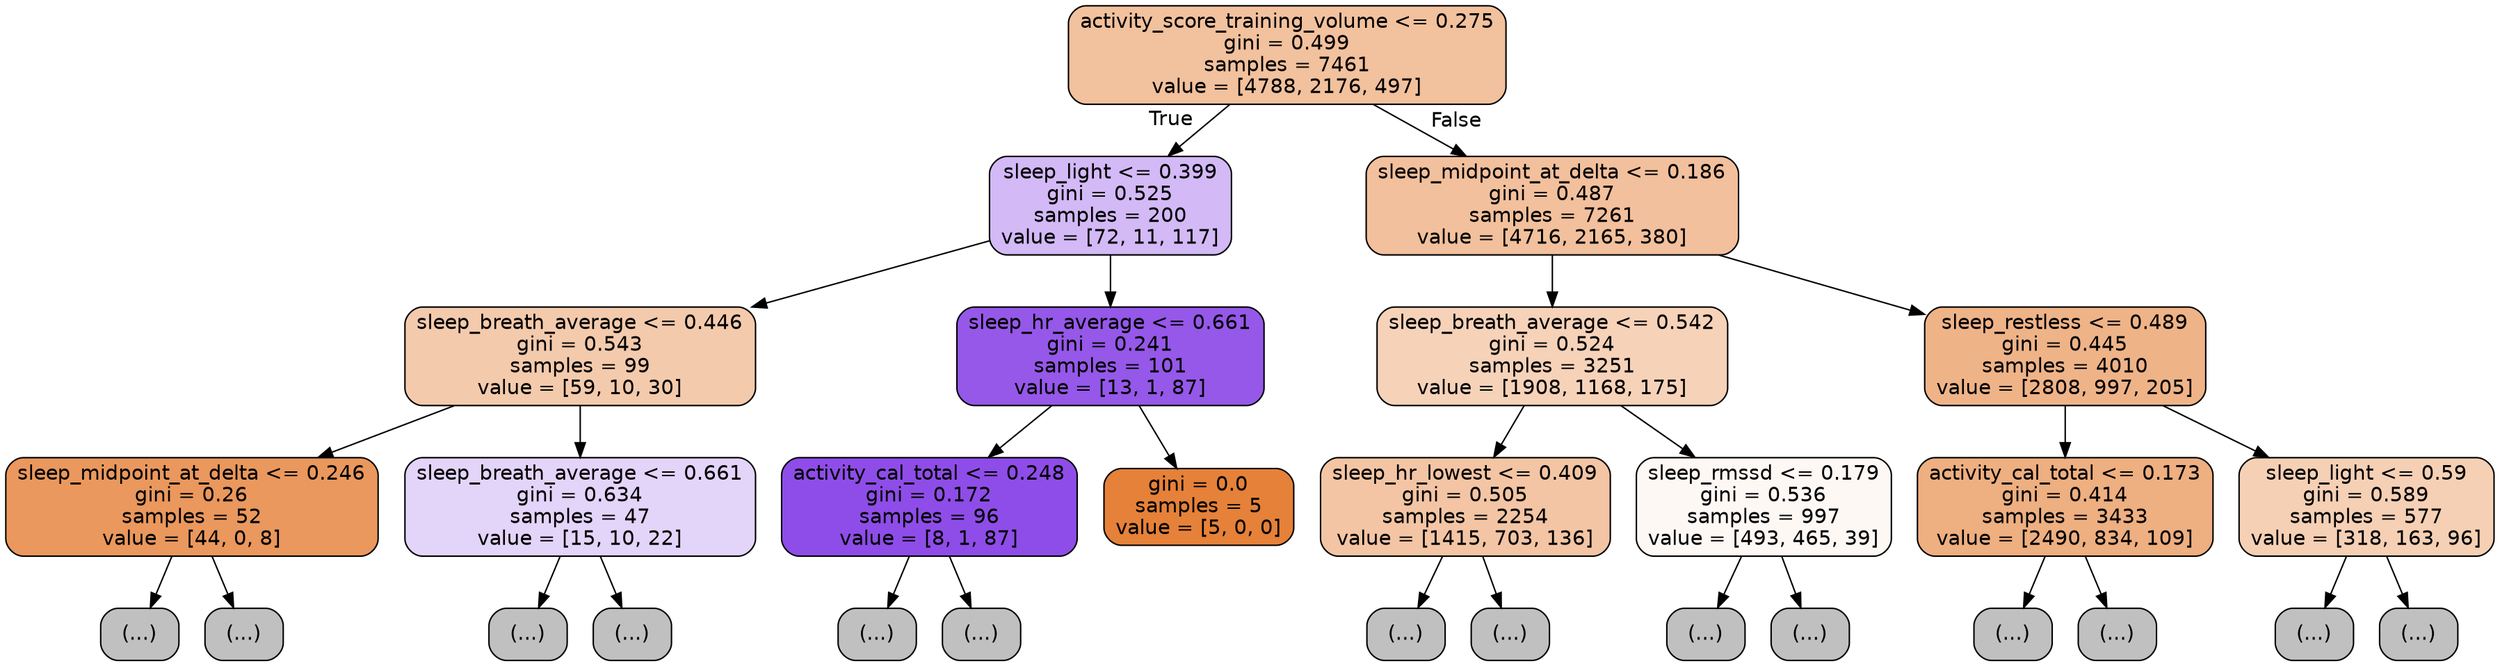 digraph Tree {
node [shape=box, style="filled, rounded", color="black", fontname="helvetica"] ;
edge [fontname="helvetica"] ;
0 [label="activity_score_training_volume <= 0.275\ngini = 0.499\nsamples = 7461\nvalue = [4788, 2176, 497]", fillcolor="#f2c19d"] ;
1 [label="sleep_light <= 0.399\ngini = 0.525\nsamples = 200\nvalue = [72, 11, 117]", fillcolor="#d3b9f6"] ;
0 -> 1 [labeldistance=2.5, labelangle=45, headlabel="True"] ;
2 [label="sleep_breath_average <= 0.446\ngini = 0.543\nsamples = 99\nvalue = [59, 10, 30]", fillcolor="#f4caac"] ;
1 -> 2 ;
3 [label="sleep_midpoint_at_delta <= 0.246\ngini = 0.26\nsamples = 52\nvalue = [44, 0, 8]", fillcolor="#ea985d"] ;
2 -> 3 ;
4 [label="(...)", fillcolor="#C0C0C0"] ;
3 -> 4 ;
11 [label="(...)", fillcolor="#C0C0C0"] ;
3 -> 11 ;
14 [label="sleep_breath_average <= 0.661\ngini = 0.634\nsamples = 47\nvalue = [15, 10, 22]", fillcolor="#e3d4f9"] ;
2 -> 14 ;
15 [label="(...)", fillcolor="#C0C0C0"] ;
14 -> 15 ;
32 [label="(...)", fillcolor="#C0C0C0"] ;
14 -> 32 ;
33 [label="sleep_hr_average <= 0.661\ngini = 0.241\nsamples = 101\nvalue = [13, 1, 87]", fillcolor="#9558e9"] ;
1 -> 33 ;
34 [label="activity_cal_total <= 0.248\ngini = 0.172\nsamples = 96\nvalue = [8, 1, 87]", fillcolor="#8e4de8"] ;
33 -> 34 ;
35 [label="(...)", fillcolor="#C0C0C0"] ;
34 -> 35 ;
46 [label="(...)", fillcolor="#C0C0C0"] ;
34 -> 46 ;
47 [label="gini = 0.0\nsamples = 5\nvalue = [5, 0, 0]", fillcolor="#e58139"] ;
33 -> 47 ;
48 [label="sleep_midpoint_at_delta <= 0.186\ngini = 0.487\nsamples = 7261\nvalue = [4716, 2165, 380]", fillcolor="#f2c09c"] ;
0 -> 48 [labeldistance=2.5, labelangle=-45, headlabel="False"] ;
49 [label="sleep_breath_average <= 0.542\ngini = 0.524\nsamples = 3251\nvalue = [1908, 1168, 175]", fillcolor="#f6d2b9"] ;
48 -> 49 ;
50 [label="sleep_hr_lowest <= 0.409\ngini = 0.505\nsamples = 2254\nvalue = [1415, 703, 136]", fillcolor="#f3c5a4"] ;
49 -> 50 ;
51 [label="(...)", fillcolor="#C0C0C0"] ;
50 -> 51 ;
184 [label="(...)", fillcolor="#C0C0C0"] ;
50 -> 184 ;
249 [label="sleep_rmssd <= 0.179\ngini = 0.536\nsamples = 997\nvalue = [493, 465, 39]", fillcolor="#fef8f5"] ;
49 -> 249 ;
250 [label="(...)", fillcolor="#C0C0C0"] ;
249 -> 250 ;
351 [label="(...)", fillcolor="#C0C0C0"] ;
249 -> 351 ;
384 [label="sleep_restless <= 0.489\ngini = 0.445\nsamples = 4010\nvalue = [2808, 997, 205]", fillcolor="#efb388"] ;
48 -> 384 ;
385 [label="activity_cal_total <= 0.173\ngini = 0.414\nsamples = 3433\nvalue = [2490, 834, 109]", fillcolor="#eeaf81"] ;
384 -> 385 ;
386 [label="(...)", fillcolor="#C0C0C0"] ;
385 -> 386 ;
435 [label="(...)", fillcolor="#C0C0C0"] ;
385 -> 435 ;
570 [label="sleep_light <= 0.59\ngini = 0.589\nsamples = 577\nvalue = [318, 163, 96]", fillcolor="#f5d0b5"] ;
384 -> 570 ;
571 [label="(...)", fillcolor="#C0C0C0"] ;
570 -> 571 ;
662 [label="(...)", fillcolor="#C0C0C0"] ;
570 -> 662 ;
}